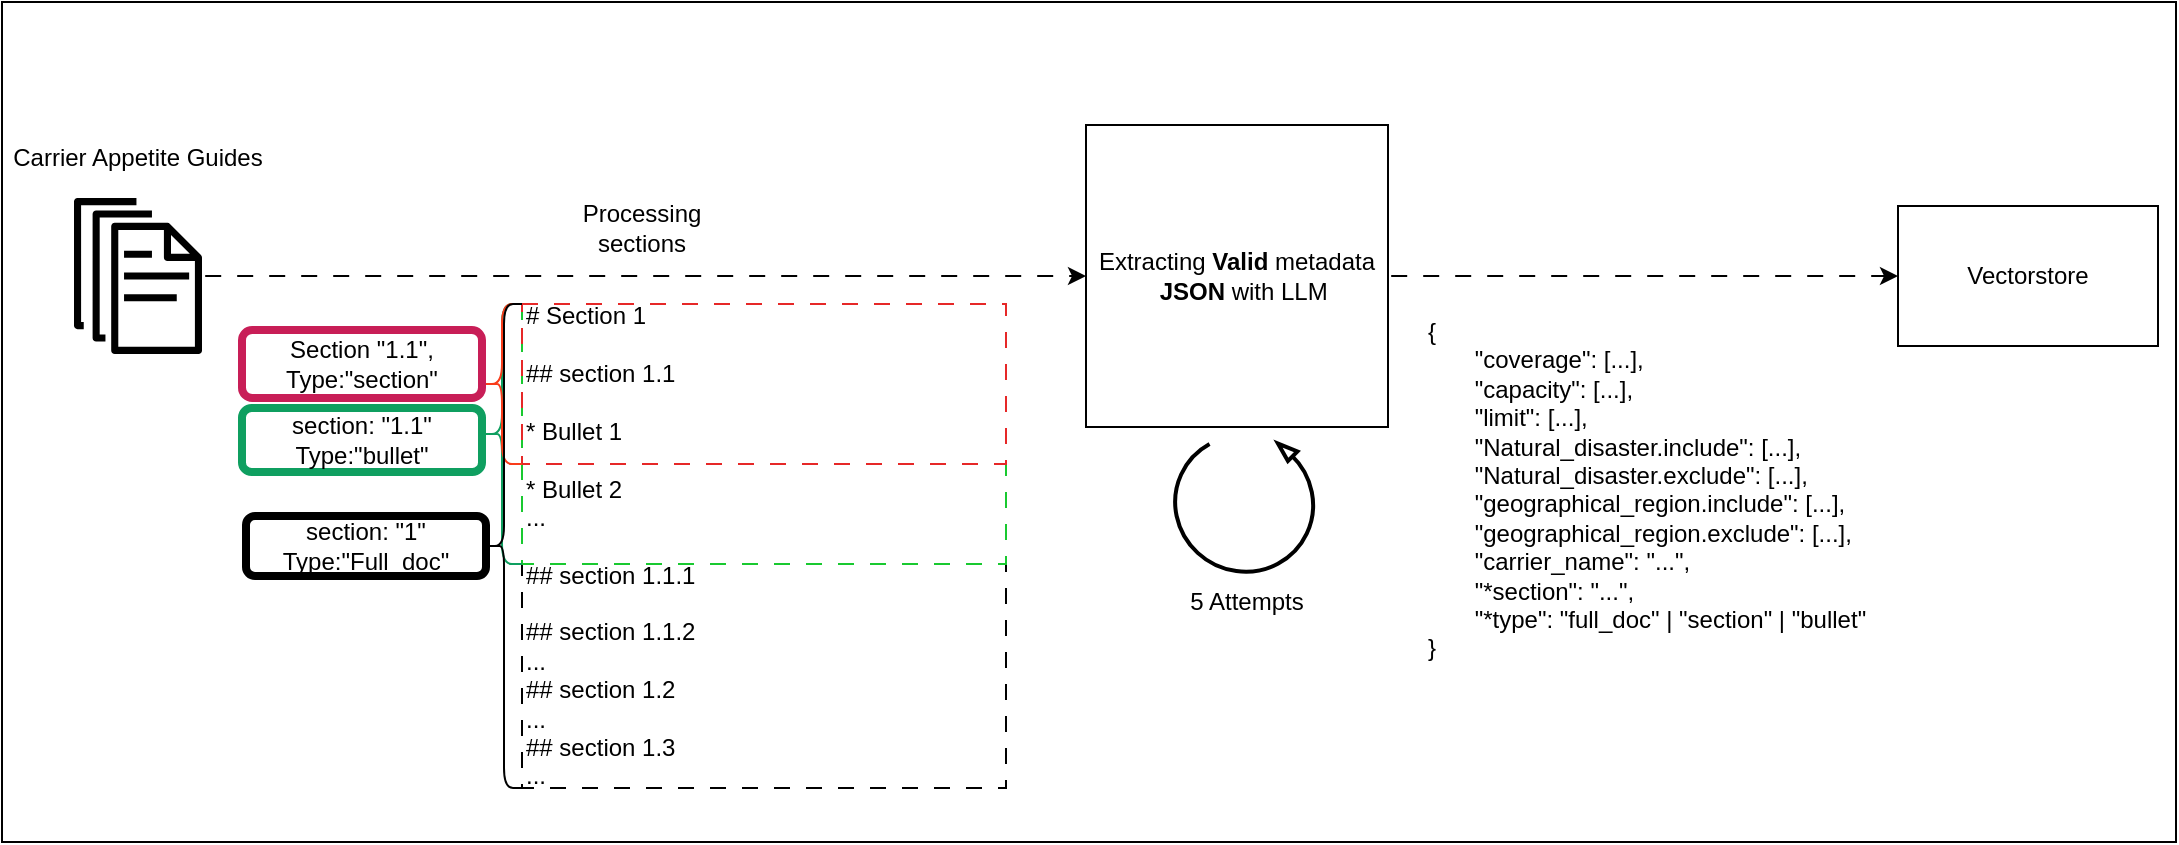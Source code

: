 <mxfile version="26.2.5">
  <diagram name="Page-1" id="LnlfyA7Wt7VYcoQNuFpg">
    <mxGraphModel dx="1135" dy="633" grid="1" gridSize="10" guides="1" tooltips="1" connect="1" arrows="1" fold="1" page="1" pageScale="1" pageWidth="1100" pageHeight="850" math="0" shadow="0">
      <root>
        <mxCell id="0" />
        <mxCell id="1" parent="0" />
        <mxCell id="EKVesg_RYRUV00UmURPf-21" value="" style="whiteSpace=wrap;html=1;" vertex="1" parent="1">
          <mxGeometry y="32" width="1087" height="420" as="geometry" />
        </mxCell>
        <mxCell id="WaHUGSGva5hsZ7IWW-n7-3" value="Carrier Appetite Guides" style="rounded=0;whiteSpace=wrap;html=1;strokeColor=none;" parent="1" vertex="1">
          <mxGeometry x="3" y="80" width="130" height="60" as="geometry" />
        </mxCell>
        <mxCell id="EKVesg_RYRUV00UmURPf-4" style="edgeStyle=orthogonalEdgeStyle;rounded=0;orthogonalLoop=1;jettySize=auto;html=1;flowAnimation=1;" edge="1" parent="1" source="WaHUGSGva5hsZ7IWW-n7-2" target="EKVesg_RYRUV00UmURPf-1">
          <mxGeometry relative="1" as="geometry" />
        </mxCell>
        <mxCell id="WaHUGSGva5hsZ7IWW-n7-2" value="" style="sketch=0;outlineConnect=0;fontColor=#232F3E;gradientColor=none;fillColor=#000000;strokeColor=none;dashed=0;verticalLabelPosition=bottom;verticalAlign=top;align=center;html=1;fontSize=12;fontStyle=0;aspect=fixed;pointerEvents=1;shape=mxgraph.aws4.documents;" parent="1" vertex="1">
          <mxGeometry x="36" y="130" width="64" height="78" as="geometry" />
        </mxCell>
        <mxCell id="WaHUGSGva5hsZ7IWW-n7-36" value="" style="group" parent="1" vertex="1" connectable="0">
          <mxGeometry x="120" y="183" width="382" height="242" as="geometry" />
        </mxCell>
        <mxCell id="WaHUGSGva5hsZ7IWW-n7-10" value="# Section 1&lt;div&gt;&lt;br&gt;&lt;/div&gt;&lt;div&gt;## section&amp;nbsp;&lt;span style=&quot;background-color: transparent; color: light-dark(rgb(0, 0, 0), rgb(255, 255, 255));&quot;&gt;1.1&amp;nbsp;&lt;/span&gt;&lt;/div&gt;&lt;div&gt;&lt;span style=&quot;background-color: transparent; color: light-dark(rgb(0, 0, 0), rgb(255, 255, 255));&quot;&gt;&lt;br&gt;&lt;/span&gt;&lt;/div&gt;&lt;div&gt;* Bullet 1&lt;/div&gt;&lt;div&gt;&lt;br&gt;&lt;/div&gt;&lt;div&gt;* Bullet 2&lt;/div&gt;&lt;div&gt;&lt;span style=&quot;background-color: transparent; color: light-dark(rgb(0, 0, 0), rgb(255, 255, 255));&quot;&gt;...&lt;/span&gt;&lt;/div&gt;&lt;div&gt;&lt;br&gt;&lt;/div&gt;&lt;div&gt;## section 1.1.1&lt;/div&gt;&lt;div&gt;&lt;br&gt;&lt;/div&gt;&lt;div&gt;## section 1.1.2&lt;/div&gt;&lt;div&gt;&lt;span style=&quot;background-color: transparent; color: light-dark(rgb(0, 0, 0), rgb(255, 255, 255));&quot;&gt;...&lt;/span&gt;&lt;/div&gt;&lt;div&gt;&lt;span style=&quot;background-color: transparent; color: light-dark(rgb(0, 0, 0), rgb(255, 255, 255));&quot;&gt;## section 1.2&lt;/span&gt;&lt;/div&gt;&lt;div&gt;&lt;span style=&quot;background-color: transparent; color: light-dark(rgb(0, 0, 0), rgb(255, 255, 255));&quot;&gt;...&lt;/span&gt;&lt;/div&gt;&lt;div&gt;&lt;span style=&quot;background-color: transparent; color: light-dark(rgb(0, 0, 0), rgb(255, 255, 255));&quot;&gt;## section 1.3&lt;/span&gt;&amp;nbsp;&lt;/div&gt;&lt;div&gt;...&lt;/div&gt;" style="whiteSpace=wrap;html=1;aspect=fixed;align=left;dashed=1;dashPattern=8 8;" parent="WaHUGSGva5hsZ7IWW-n7-36" vertex="1">
          <mxGeometry x="140" width="242" height="242" as="geometry" />
        </mxCell>
        <mxCell id="WaHUGSGva5hsZ7IWW-n7-15" value="" style="rounded=0;whiteSpace=wrap;html=1;glass=0;shadow=0;strokeColor=light-dark(#19C930,#214210);dashed=1;dashPattern=8 8;fillColor=none;" parent="WaHUGSGva5hsZ7IWW-n7-36" vertex="1">
          <mxGeometry x="140" width="242" height="130" as="geometry" />
        </mxCell>
        <mxCell id="WaHUGSGva5hsZ7IWW-n7-16" value="" style="rounded=0;whiteSpace=wrap;html=1;glass=0;shadow=0;strokeColor=light-dark(#e62828, #214210);dashed=1;dashPattern=8 8;fillColor=none;" parent="WaHUGSGva5hsZ7IWW-n7-36" vertex="1">
          <mxGeometry x="140" width="242" height="80" as="geometry" />
        </mxCell>
        <mxCell id="WaHUGSGva5hsZ7IWW-n7-17" value="" style="shape=curlyBracket;whiteSpace=wrap;html=1;rounded=1;labelPosition=left;verticalLabelPosition=middle;align=right;verticalAlign=middle;strokeColor=#0F9F60;" parent="WaHUGSGva5hsZ7IWW-n7-36" vertex="1">
          <mxGeometry x="120" width="20" height="130" as="geometry" />
        </mxCell>
        <mxCell id="WaHUGSGva5hsZ7IWW-n7-19" value="" style="shape=curlyBracket;whiteSpace=wrap;html=1;rounded=1;labelPosition=left;verticalLabelPosition=middle;align=right;verticalAlign=middle;strokeColor=light-dark(#f93c1a, #25a16a);" parent="WaHUGSGva5hsZ7IWW-n7-36" vertex="1">
          <mxGeometry x="120" width="20" height="80" as="geometry" />
        </mxCell>
        <mxCell id="WaHUGSGva5hsZ7IWW-n7-20" value="" style="shape=curlyBracket;whiteSpace=wrap;html=1;rounded=1;labelPosition=left;verticalLabelPosition=middle;align=right;verticalAlign=middle;strokeColor=light-dark(#000000,#25A16A);" parent="WaHUGSGva5hsZ7IWW-n7-36" vertex="1">
          <mxGeometry x="122" width="18" height="242" as="geometry" />
        </mxCell>
        <mxCell id="WaHUGSGva5hsZ7IWW-n7-26" value="Section &quot;1.1&quot;, Type:&quot;section&quot;" style="whiteSpace=wrap;html=1;align=center;strokeColor=#C81E57;rounded=1;fillColor=default;strokeWidth=4;fillStyle=auto;" parent="WaHUGSGva5hsZ7IWW-n7-36" vertex="1">
          <mxGeometry y="13" width="120" height="34" as="geometry" />
        </mxCell>
        <mxCell id="WaHUGSGva5hsZ7IWW-n7-33" value="section: &quot;1.1&quot;&lt;div&gt;Type:&quot;bullet&quot;&lt;/div&gt;" style="whiteSpace=wrap;html=1;align=center;strokeColor=#0F9F60;rounded=1;fillColor=default;strokeWidth=4;fillStyle=auto;" parent="WaHUGSGva5hsZ7IWW-n7-36" vertex="1">
          <mxGeometry y="52" width="120" height="32" as="geometry" />
        </mxCell>
        <mxCell id="WaHUGSGva5hsZ7IWW-n7-34" value="section: &quot;1&quot;&lt;div&gt;Type:&quot;Full_doc&quot;&lt;/div&gt;" style="whiteSpace=wrap;html=1;align=center;strokeColor=#000000;rounded=1;fillColor=default;strokeWidth=4;fillStyle=auto;" parent="WaHUGSGva5hsZ7IWW-n7-36" vertex="1">
          <mxGeometry x="2" y="106" width="120" height="30" as="geometry" />
        </mxCell>
        <mxCell id="EKVesg_RYRUV00UmURPf-16" style="edgeStyle=orthogonalEdgeStyle;rounded=0;orthogonalLoop=1;jettySize=auto;html=1;flowAnimation=1;" edge="1" parent="1" source="EKVesg_RYRUV00UmURPf-1" target="EKVesg_RYRUV00UmURPf-15">
          <mxGeometry relative="1" as="geometry" />
        </mxCell>
        <mxCell id="EKVesg_RYRUV00UmURPf-1" value="Extracting &lt;b&gt;Valid&lt;/b&gt; metadata&lt;div&gt;&amp;nbsp; &lt;b&gt;JSON&amp;nbsp;&lt;/b&gt;&lt;span style=&quot;background-color: transparent; color: light-dark(rgb(0, 0, 0), rgb(255, 255, 255));&quot;&gt;with LLM&lt;/span&gt;&lt;/div&gt;" style="whiteSpace=wrap;html=1;aspect=fixed;" vertex="1" parent="1">
          <mxGeometry x="542" y="93.5" width="151" height="151" as="geometry" />
        </mxCell>
        <mxCell id="EKVesg_RYRUV00UmURPf-6" value="Processing sections" style="rounded=0;whiteSpace=wrap;html=1;strokeColor=none;" vertex="1" parent="1">
          <mxGeometry x="290" y="130" width="60" height="30" as="geometry" />
        </mxCell>
        <mxCell id="EKVesg_RYRUV00UmURPf-7" value="{&#xa;       &quot;coverage&quot;: [...],&#xa;       &quot;capacity&quot;: [...],&#xa;       &quot;limit&quot;: [...],&#xa;       &quot;Natural_disaster.include&quot;: [...],&#xa;       &quot;Natural_disaster.exclude&quot;: [...],&#xa;       &quot;geographical_region.include&quot;: [...],&#xa;       &quot;geographical_region.exclude&quot;: [...],&#xa;       &quot;carrier_name&quot;: &quot;...&quot;,&#xa;       &quot;*section&quot;: &quot;...&quot;,&#xa;       &quot;*type&quot;: &quot;full_doc&quot; | &quot;section&quot; | &quot;bullet&quot;&#xa;}" style="text;whiteSpace=wrap;" vertex="1" parent="1">
          <mxGeometry x="711" y="183" width="250" height="200" as="geometry" />
        </mxCell>
        <mxCell id="EKVesg_RYRUV00UmURPf-9" value="" style="verticalLabelPosition=bottom;html=1;verticalAlign=top;strokeWidth=2;shape=mxgraph.lean_mapping.physical_pull;pointerEvents=1;rotation=-60;" vertex="1" parent="1">
          <mxGeometry x="586.5" y="247" width="70" height="70" as="geometry" />
        </mxCell>
        <mxCell id="EKVesg_RYRUV00UmURPf-11" value="5 Attempts" style="text;html=1;align=center;verticalAlign=middle;resizable=0;points=[];autosize=1;strokeColor=none;fillColor=none;" vertex="1" parent="1">
          <mxGeometry x="581.5" y="317" width="80" height="30" as="geometry" />
        </mxCell>
        <mxCell id="EKVesg_RYRUV00UmURPf-15" value="Vectorstore" style="whiteSpace=wrap;html=1;" vertex="1" parent="1">
          <mxGeometry x="948" y="134" width="130" height="70" as="geometry" />
        </mxCell>
      </root>
    </mxGraphModel>
  </diagram>
</mxfile>
